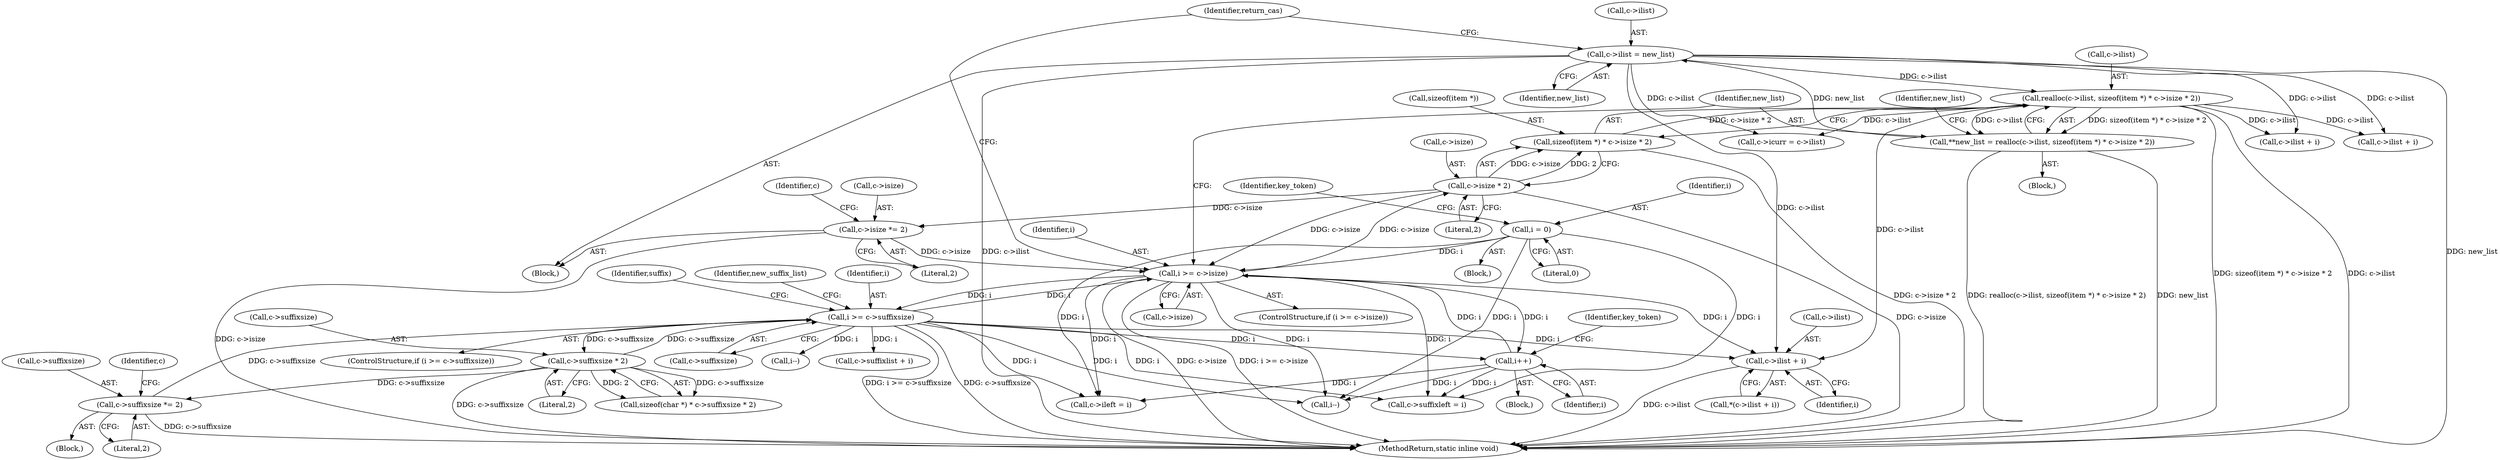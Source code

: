 digraph "0_memcached_a8c4a82787b8b6c256d61bd5c42fb7f92d1bae00@pointer" {
"1000596" [label="(Call,c->ilist + i)"];
"1000221" [label="(Call,c->ilist = new_list)"];
"1000199" [label="(Call,**new_list = realloc(c->ilist, sizeof(item *) * c->isize * 2))"];
"1000201" [label="(Call,realloc(c->ilist, sizeof(item *) * c->isize * 2))"];
"1000205" [label="(Call,sizeof(item *) * c->isize * 2)"];
"1000208" [label="(Call,c->isize * 2)"];
"1000192" [label="(Call,i >= c->isize)"];
"1000114" [label="(Call,i = 0)"];
"1000602" [label="(Call,i++)"];
"1000260" [label="(Call,i >= c->suffixsize)"];
"1000284" [label="(Call,c->suffixsize *= 2)"];
"1000276" [label="(Call,c->suffixsize * 2)"];
"1000216" [label="(Call,c->isize *= 2)"];
"1000306" [label="(Identifier,suffix)"];
"1000283" [label="(Block,)"];
"1000345" [label="(Call,c->suffixlist + i)"];
"1000193" [label="(Identifier,i)"];
"1000650" [label="(Identifier,key_token)"];
"1000206" [label="(Call,sizeof(item *))"];
"1000600" [label="(Identifier,i)"];
"1000597" [label="(Call,c->ilist)"];
"1000208" [label="(Call,c->isize * 2)"];
"1000223" [label="(Identifier,c)"];
"1000110" [label="(Block,)"];
"1000674" [label="(Call,c->icurr = c->ilist)"];
"1000277" [label="(Call,c->suffixsize)"];
"1000701" [label="(Call,c->suffixleft = i)"];
"1000216" [label="(Call,c->isize *= 2)"];
"1000225" [label="(Identifier,new_list)"];
"1000276" [label="(Call,c->suffixsize * 2)"];
"1000114" [label="(Call,i = 0)"];
"1000239" [label="(Identifier,return_cas)"];
"1000201" [label="(Call,realloc(c->ilist, sizeof(item *) * c->isize * 2))"];
"1000291" [label="(Identifier,c)"];
"1000268" [label="(Identifier,new_suffix_list)"];
"1000221" [label="(Call,c->ilist = new_list)"];
"1000115" [label="(Identifier,i)"];
"1000202" [label="(Call,c->ilist)"];
"1000194" [label="(Call,c->isize)"];
"1000116" [label="(Literal,0)"];
"1000220" [label="(Literal,2)"];
"1000215" [label="(Block,)"];
"1000681" [label="(Call,c->ileft = i)"];
"1000259" [label="(ControlStructure,if (i >= c->suffixsize))"];
"1000260" [label="(Call,i >= c->suffixsize)"];
"1000199" [label="(Call,**new_list = realloc(c->ilist, sizeof(item *) * c->isize * 2))"];
"1000205" [label="(Call,sizeof(item *) * c->isize * 2)"];
"1000603" [label="(Identifier,i)"];
"1000200" [label="(Identifier,new_list)"];
"1000209" [label="(Call,c->isize)"];
"1000261" [label="(Identifier,i)"];
"1000284" [label="(Call,c->suffixsize *= 2)"];
"1000214" [label="(Identifier,new_list)"];
"1000280" [label="(Literal,2)"];
"1000755" [label="(MethodReturn,static inline void)"];
"1000212" [label="(Literal,2)"];
"1000273" [label="(Call,sizeof(char *) * c->suffixsize * 2)"];
"1000197" [label="(Block,)"];
"1000337" [label="(Call,c->ilist + i)"];
"1000596" [label="(Call,c->ilist + i)"];
"1000120" [label="(Identifier,key_token)"];
"1000159" [label="(Call,i--)"];
"1000262" [label="(Call,c->suffixsize)"];
"1000285" [label="(Call,c->suffixsize)"];
"1000217" [label="(Call,c->isize)"];
"1000602" [label="(Call,i++)"];
"1000165" [label="(Call,c->ilist + i)"];
"1000595" [label="(Call,*(c->ilist + i))"];
"1000191" [label="(ControlStructure,if (i >= c->isize))"];
"1000331" [label="(Call,i--)"];
"1000190" [label="(Block,)"];
"1000192" [label="(Call,i >= c->isize)"];
"1000222" [label="(Call,c->ilist)"];
"1000288" [label="(Literal,2)"];
"1000596" -> "1000595"  [label="AST: "];
"1000596" -> "1000600"  [label="CFG: "];
"1000597" -> "1000596"  [label="AST: "];
"1000600" -> "1000596"  [label="AST: "];
"1000595" -> "1000596"  [label="CFG: "];
"1000596" -> "1000755"  [label="DDG: c->ilist"];
"1000221" -> "1000596"  [label="DDG: c->ilist"];
"1000201" -> "1000596"  [label="DDG: c->ilist"];
"1000192" -> "1000596"  [label="DDG: i"];
"1000260" -> "1000596"  [label="DDG: i"];
"1000221" -> "1000215"  [label="AST: "];
"1000221" -> "1000225"  [label="CFG: "];
"1000222" -> "1000221"  [label="AST: "];
"1000225" -> "1000221"  [label="AST: "];
"1000239" -> "1000221"  [label="CFG: "];
"1000221" -> "1000755"  [label="DDG: new_list"];
"1000221" -> "1000755"  [label="DDG: c->ilist"];
"1000221" -> "1000165"  [label="DDG: c->ilist"];
"1000221" -> "1000201"  [label="DDG: c->ilist"];
"1000199" -> "1000221"  [label="DDG: new_list"];
"1000221" -> "1000337"  [label="DDG: c->ilist"];
"1000221" -> "1000674"  [label="DDG: c->ilist"];
"1000199" -> "1000197"  [label="AST: "];
"1000199" -> "1000201"  [label="CFG: "];
"1000200" -> "1000199"  [label="AST: "];
"1000201" -> "1000199"  [label="AST: "];
"1000214" -> "1000199"  [label="CFG: "];
"1000199" -> "1000755"  [label="DDG: realloc(c->ilist, sizeof(item *) * c->isize * 2)"];
"1000199" -> "1000755"  [label="DDG: new_list"];
"1000201" -> "1000199"  [label="DDG: c->ilist"];
"1000201" -> "1000199"  [label="DDG: sizeof(item *) * c->isize * 2"];
"1000201" -> "1000205"  [label="CFG: "];
"1000202" -> "1000201"  [label="AST: "];
"1000205" -> "1000201"  [label="AST: "];
"1000201" -> "1000755"  [label="DDG: sizeof(item *) * c->isize * 2"];
"1000201" -> "1000755"  [label="DDG: c->ilist"];
"1000201" -> "1000165"  [label="DDG: c->ilist"];
"1000205" -> "1000201"  [label="DDG: c->isize * 2"];
"1000201" -> "1000337"  [label="DDG: c->ilist"];
"1000201" -> "1000674"  [label="DDG: c->ilist"];
"1000205" -> "1000208"  [label="CFG: "];
"1000206" -> "1000205"  [label="AST: "];
"1000208" -> "1000205"  [label="AST: "];
"1000205" -> "1000755"  [label="DDG: c->isize * 2"];
"1000208" -> "1000205"  [label="DDG: c->isize"];
"1000208" -> "1000205"  [label="DDG: 2"];
"1000208" -> "1000212"  [label="CFG: "];
"1000209" -> "1000208"  [label="AST: "];
"1000212" -> "1000208"  [label="AST: "];
"1000208" -> "1000755"  [label="DDG: c->isize"];
"1000208" -> "1000192"  [label="DDG: c->isize"];
"1000192" -> "1000208"  [label="DDG: c->isize"];
"1000208" -> "1000216"  [label="DDG: c->isize"];
"1000192" -> "1000191"  [label="AST: "];
"1000192" -> "1000194"  [label="CFG: "];
"1000193" -> "1000192"  [label="AST: "];
"1000194" -> "1000192"  [label="AST: "];
"1000200" -> "1000192"  [label="CFG: "];
"1000239" -> "1000192"  [label="CFG: "];
"1000192" -> "1000755"  [label="DDG: c->isize"];
"1000192" -> "1000755"  [label="DDG: i >= c->isize"];
"1000192" -> "1000159"  [label="DDG: i"];
"1000114" -> "1000192"  [label="DDG: i"];
"1000602" -> "1000192"  [label="DDG: i"];
"1000260" -> "1000192"  [label="DDG: i"];
"1000216" -> "1000192"  [label="DDG: c->isize"];
"1000192" -> "1000260"  [label="DDG: i"];
"1000192" -> "1000602"  [label="DDG: i"];
"1000192" -> "1000681"  [label="DDG: i"];
"1000192" -> "1000701"  [label="DDG: i"];
"1000114" -> "1000110"  [label="AST: "];
"1000114" -> "1000116"  [label="CFG: "];
"1000115" -> "1000114"  [label="AST: "];
"1000116" -> "1000114"  [label="AST: "];
"1000120" -> "1000114"  [label="CFG: "];
"1000114" -> "1000159"  [label="DDG: i"];
"1000114" -> "1000681"  [label="DDG: i"];
"1000114" -> "1000701"  [label="DDG: i"];
"1000602" -> "1000190"  [label="AST: "];
"1000602" -> "1000603"  [label="CFG: "];
"1000603" -> "1000602"  [label="AST: "];
"1000650" -> "1000602"  [label="CFG: "];
"1000602" -> "1000159"  [label="DDG: i"];
"1000260" -> "1000602"  [label="DDG: i"];
"1000602" -> "1000681"  [label="DDG: i"];
"1000602" -> "1000701"  [label="DDG: i"];
"1000260" -> "1000259"  [label="AST: "];
"1000260" -> "1000262"  [label="CFG: "];
"1000261" -> "1000260"  [label="AST: "];
"1000262" -> "1000260"  [label="AST: "];
"1000268" -> "1000260"  [label="CFG: "];
"1000306" -> "1000260"  [label="CFG: "];
"1000260" -> "1000755"  [label="DDG: i >= c->suffixsize"];
"1000260" -> "1000755"  [label="DDG: c->suffixsize"];
"1000260" -> "1000159"  [label="DDG: i"];
"1000284" -> "1000260"  [label="DDG: c->suffixsize"];
"1000276" -> "1000260"  [label="DDG: c->suffixsize"];
"1000260" -> "1000276"  [label="DDG: c->suffixsize"];
"1000260" -> "1000331"  [label="DDG: i"];
"1000260" -> "1000345"  [label="DDG: i"];
"1000260" -> "1000681"  [label="DDG: i"];
"1000260" -> "1000701"  [label="DDG: i"];
"1000284" -> "1000283"  [label="AST: "];
"1000284" -> "1000288"  [label="CFG: "];
"1000285" -> "1000284"  [label="AST: "];
"1000288" -> "1000284"  [label="AST: "];
"1000291" -> "1000284"  [label="CFG: "];
"1000284" -> "1000755"  [label="DDG: c->suffixsize"];
"1000276" -> "1000284"  [label="DDG: c->suffixsize"];
"1000276" -> "1000273"  [label="AST: "];
"1000276" -> "1000280"  [label="CFG: "];
"1000277" -> "1000276"  [label="AST: "];
"1000280" -> "1000276"  [label="AST: "];
"1000273" -> "1000276"  [label="CFG: "];
"1000276" -> "1000755"  [label="DDG: c->suffixsize"];
"1000276" -> "1000273"  [label="DDG: c->suffixsize"];
"1000276" -> "1000273"  [label="DDG: 2"];
"1000216" -> "1000215"  [label="AST: "];
"1000216" -> "1000220"  [label="CFG: "];
"1000217" -> "1000216"  [label="AST: "];
"1000220" -> "1000216"  [label="AST: "];
"1000223" -> "1000216"  [label="CFG: "];
"1000216" -> "1000755"  [label="DDG: c->isize"];
}
